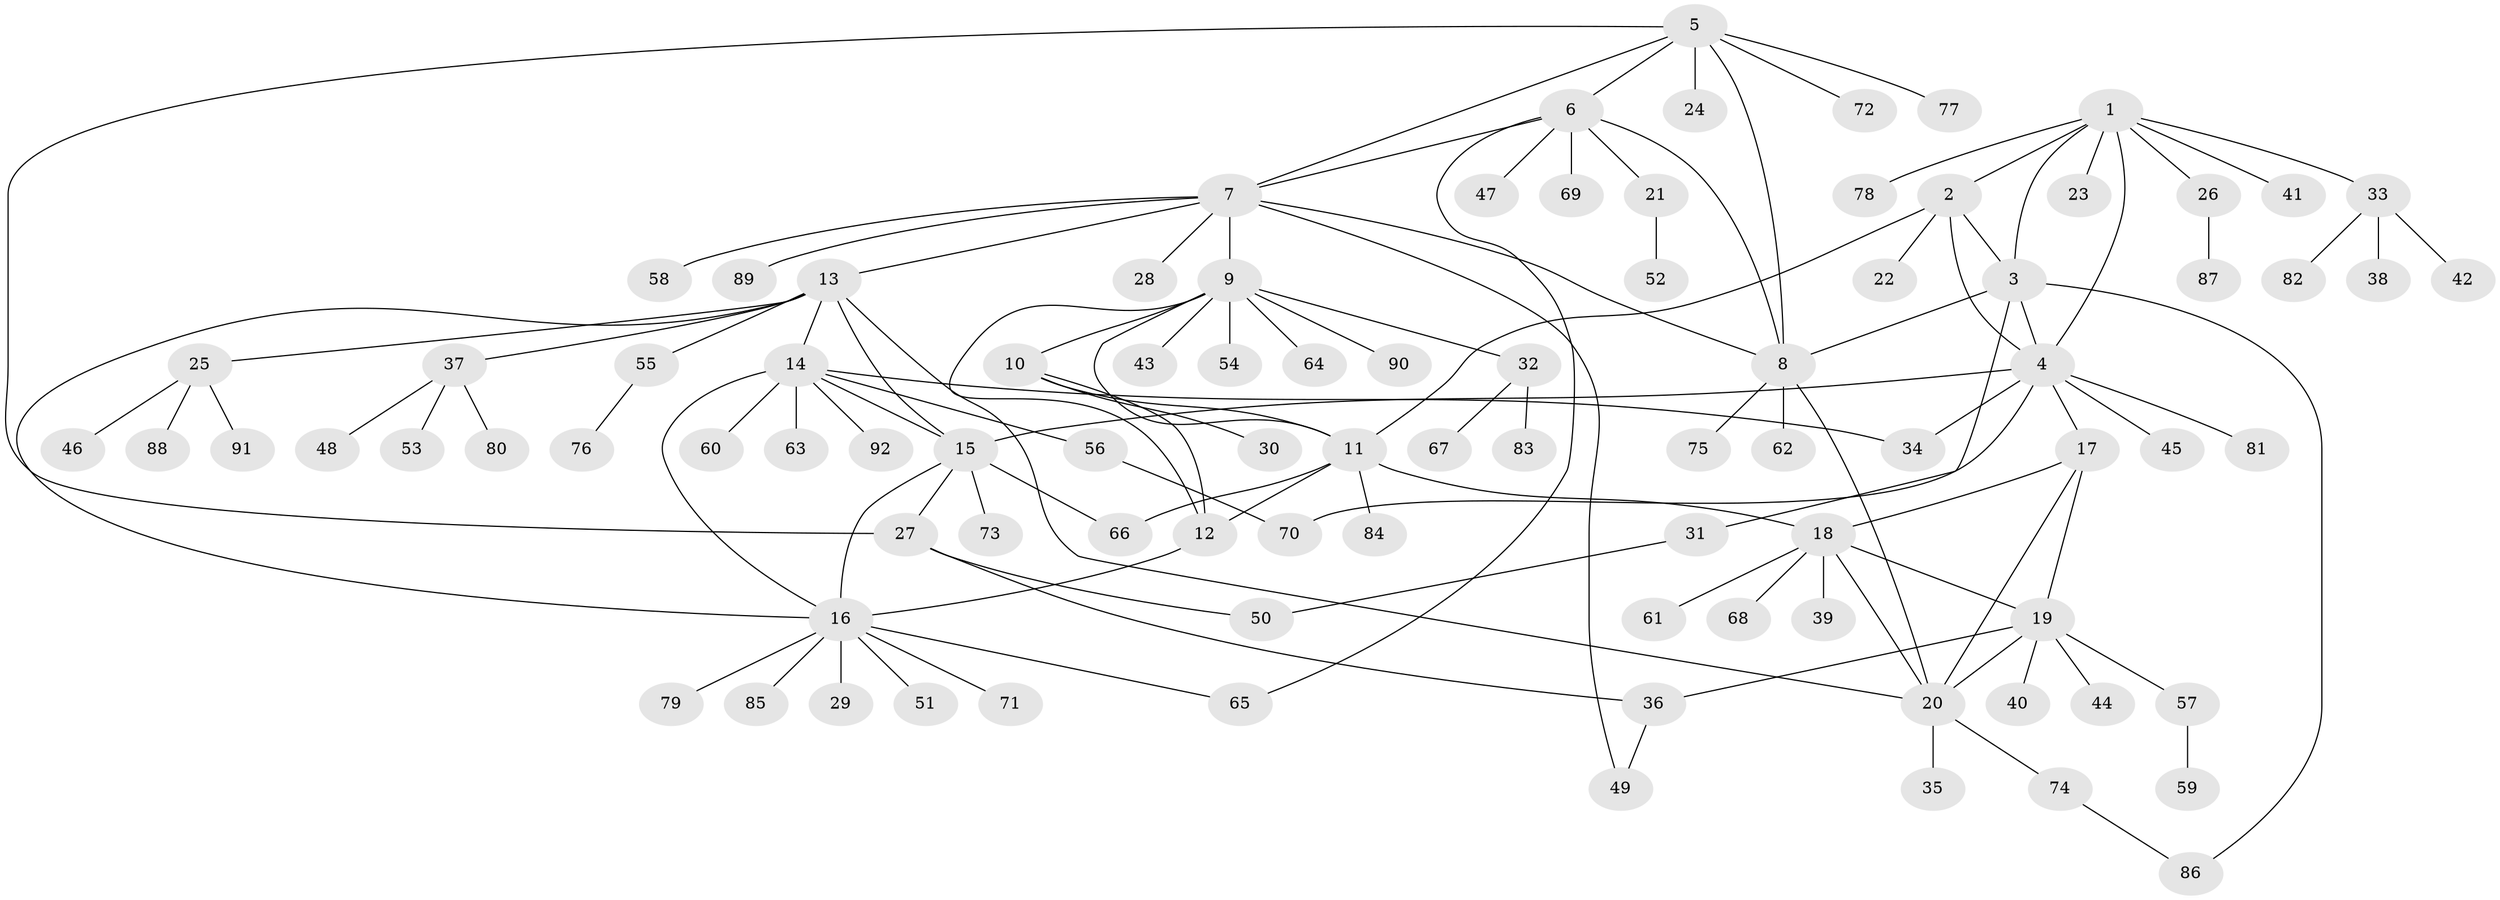 // Generated by graph-tools (version 1.1) at 2025/37/03/09/25 02:37:28]
// undirected, 92 vertices, 121 edges
graph export_dot {
graph [start="1"]
  node [color=gray90,style=filled];
  1;
  2;
  3;
  4;
  5;
  6;
  7;
  8;
  9;
  10;
  11;
  12;
  13;
  14;
  15;
  16;
  17;
  18;
  19;
  20;
  21;
  22;
  23;
  24;
  25;
  26;
  27;
  28;
  29;
  30;
  31;
  32;
  33;
  34;
  35;
  36;
  37;
  38;
  39;
  40;
  41;
  42;
  43;
  44;
  45;
  46;
  47;
  48;
  49;
  50;
  51;
  52;
  53;
  54;
  55;
  56;
  57;
  58;
  59;
  60;
  61;
  62;
  63;
  64;
  65;
  66;
  67;
  68;
  69;
  70;
  71;
  72;
  73;
  74;
  75;
  76;
  77;
  78;
  79;
  80;
  81;
  82;
  83;
  84;
  85;
  86;
  87;
  88;
  89;
  90;
  91;
  92;
  1 -- 2;
  1 -- 3;
  1 -- 4;
  1 -- 23;
  1 -- 26;
  1 -- 33;
  1 -- 41;
  1 -- 78;
  2 -- 3;
  2 -- 4;
  2 -- 11;
  2 -- 22;
  3 -- 4;
  3 -- 8;
  3 -- 31;
  3 -- 86;
  4 -- 15;
  4 -- 17;
  4 -- 34;
  4 -- 45;
  4 -- 70;
  4 -- 81;
  5 -- 6;
  5 -- 7;
  5 -- 8;
  5 -- 24;
  5 -- 27;
  5 -- 72;
  5 -- 77;
  6 -- 7;
  6 -- 8;
  6 -- 21;
  6 -- 47;
  6 -- 65;
  6 -- 69;
  7 -- 8;
  7 -- 9;
  7 -- 13;
  7 -- 28;
  7 -- 49;
  7 -- 58;
  7 -- 89;
  8 -- 20;
  8 -- 62;
  8 -- 75;
  9 -- 10;
  9 -- 11;
  9 -- 12;
  9 -- 32;
  9 -- 43;
  9 -- 54;
  9 -- 64;
  9 -- 90;
  10 -- 11;
  10 -- 12;
  10 -- 30;
  11 -- 12;
  11 -- 18;
  11 -- 66;
  11 -- 84;
  12 -- 16;
  13 -- 14;
  13 -- 15;
  13 -- 16;
  13 -- 20;
  13 -- 25;
  13 -- 37;
  13 -- 55;
  14 -- 15;
  14 -- 16;
  14 -- 34;
  14 -- 56;
  14 -- 60;
  14 -- 63;
  14 -- 92;
  15 -- 16;
  15 -- 27;
  15 -- 66;
  15 -- 73;
  16 -- 29;
  16 -- 51;
  16 -- 65;
  16 -- 71;
  16 -- 79;
  16 -- 85;
  17 -- 18;
  17 -- 19;
  17 -- 20;
  18 -- 19;
  18 -- 20;
  18 -- 39;
  18 -- 61;
  18 -- 68;
  19 -- 20;
  19 -- 36;
  19 -- 40;
  19 -- 44;
  19 -- 57;
  20 -- 35;
  20 -- 74;
  21 -- 52;
  25 -- 46;
  25 -- 88;
  25 -- 91;
  26 -- 87;
  27 -- 36;
  27 -- 50;
  31 -- 50;
  32 -- 67;
  32 -- 83;
  33 -- 38;
  33 -- 42;
  33 -- 82;
  36 -- 49;
  37 -- 48;
  37 -- 53;
  37 -- 80;
  55 -- 76;
  56 -- 70;
  57 -- 59;
  74 -- 86;
}
